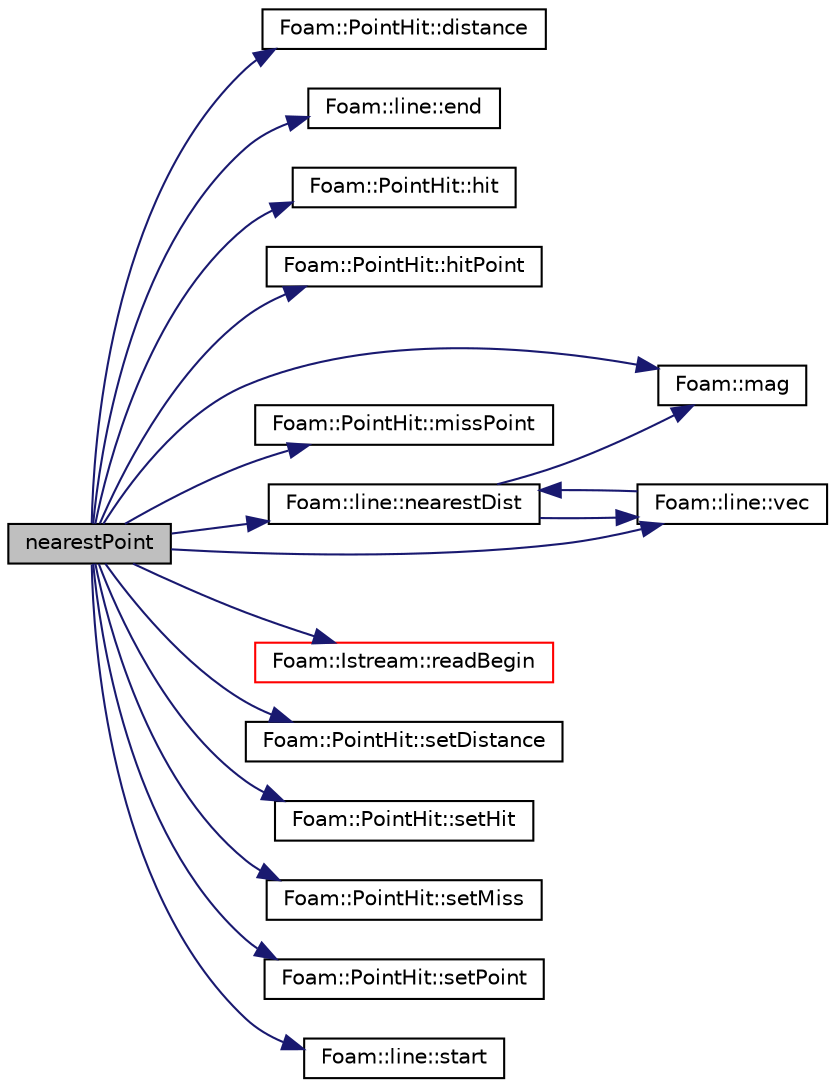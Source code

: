 digraph "nearestPoint"
{
  bgcolor="transparent";
  edge [fontname="Helvetica",fontsize="10",labelfontname="Helvetica",labelfontsize="10"];
  node [fontname="Helvetica",fontsize="10",shape=record];
  rankdir="LR";
  Node1 [label="nearestPoint",height=0.2,width=0.4,color="black", fillcolor="grey75", style="filled", fontcolor="black"];
  Node1 -> Node2 [color="midnightblue",fontsize="10",style="solid",fontname="Helvetica"];
  Node2 [label="Foam::PointHit::distance",height=0.2,width=0.4,color="black",URL="$a01927.html#a6fc60097ee4a2ef28aa08c9d11269046",tooltip="Return distance to hit. "];
  Node1 -> Node3 [color="midnightblue",fontsize="10",style="solid",fontname="Helvetica"];
  Node3 [label="Foam::line::end",height=0.2,width=0.4,color="black",URL="$a01359.html#ad14d1056bdcd20fb117b1c2bd2ca0677",tooltip="Return second vertex. "];
  Node1 -> Node4 [color="midnightblue",fontsize="10",style="solid",fontname="Helvetica"];
  Node4 [label="Foam::PointHit::hit",height=0.2,width=0.4,color="black",URL="$a01927.html#ad963d38a624b8bf8b37c210109dba03c",tooltip="Is there a hit. "];
  Node1 -> Node5 [color="midnightblue",fontsize="10",style="solid",fontname="Helvetica"];
  Node5 [label="Foam::PointHit::hitPoint",height=0.2,width=0.4,color="black",URL="$a01927.html#a0c448cd4b96e9ea9ba38c62c019a8bce",tooltip="Return hit point. "];
  Node1 -> Node6 [color="midnightblue",fontsize="10",style="solid",fontname="Helvetica"];
  Node6 [label="Foam::mag",height=0.2,width=0.4,color="black",URL="$a10936.html#a929da2a3fdcf3dacbbe0487d3a330dae"];
  Node1 -> Node7 [color="midnightblue",fontsize="10",style="solid",fontname="Helvetica"];
  Node7 [label="Foam::PointHit::missPoint",height=0.2,width=0.4,color="black",URL="$a01927.html#afd573313da8eac9d8e6c3064ba18ea8f",tooltip="Return miss point. "];
  Node1 -> Node8 [color="midnightblue",fontsize="10",style="solid",fontname="Helvetica"];
  Node8 [label="Foam::line::nearestDist",height=0.2,width=0.4,color="black",URL="$a01359.html#a5793126218bf0f619549fc69390a1b51",tooltip="Return nearest distance to line from a given point. "];
  Node8 -> Node6 [color="midnightblue",fontsize="10",style="solid",fontname="Helvetica"];
  Node8 -> Node9 [color="midnightblue",fontsize="10",style="solid",fontname="Helvetica"];
  Node9 [label="Foam::line::vec",height=0.2,width=0.4,color="black",URL="$a01359.html#a56e4dbad5276ec4daa922c1bb77a9072",tooltip="Return start-end vector. "];
  Node9 -> Node8 [color="midnightblue",fontsize="10",style="solid",fontname="Helvetica"];
  Node1 -> Node10 [color="midnightblue",fontsize="10",style="solid",fontname="Helvetica"];
  Node10 [label="Foam::Istream::readBegin",height=0.2,width=0.4,color="red",URL="$a01223.html#a0f770b511770a752d65282976e8a8078"];
  Node1 -> Node11 [color="midnightblue",fontsize="10",style="solid",fontname="Helvetica"];
  Node11 [label="Foam::PointHit::setDistance",height=0.2,width=0.4,color="black",URL="$a01927.html#a14790d638ec1616229076c4aed712b09"];
  Node1 -> Node12 [color="midnightblue",fontsize="10",style="solid",fontname="Helvetica"];
  Node12 [label="Foam::PointHit::setHit",height=0.2,width=0.4,color="black",URL="$a01927.html#af857bf9136ee4938a5de88d60b75b706"];
  Node1 -> Node13 [color="midnightblue",fontsize="10",style="solid",fontname="Helvetica"];
  Node13 [label="Foam::PointHit::setMiss",height=0.2,width=0.4,color="black",URL="$a01927.html#aed721b61555f524fcafed97d1a4cd9f6"];
  Node1 -> Node14 [color="midnightblue",fontsize="10",style="solid",fontname="Helvetica"];
  Node14 [label="Foam::PointHit::setPoint",height=0.2,width=0.4,color="black",URL="$a01927.html#a06197856d3e9d1625db3f88c38dc522a"];
  Node1 -> Node15 [color="midnightblue",fontsize="10",style="solid",fontname="Helvetica"];
  Node15 [label="Foam::line::start",height=0.2,width=0.4,color="black",URL="$a01359.html#a064ea5f1013d2e9482fb85fa25b61501",tooltip="Return first vertex. "];
  Node1 -> Node9 [color="midnightblue",fontsize="10",style="solid",fontname="Helvetica"];
}
